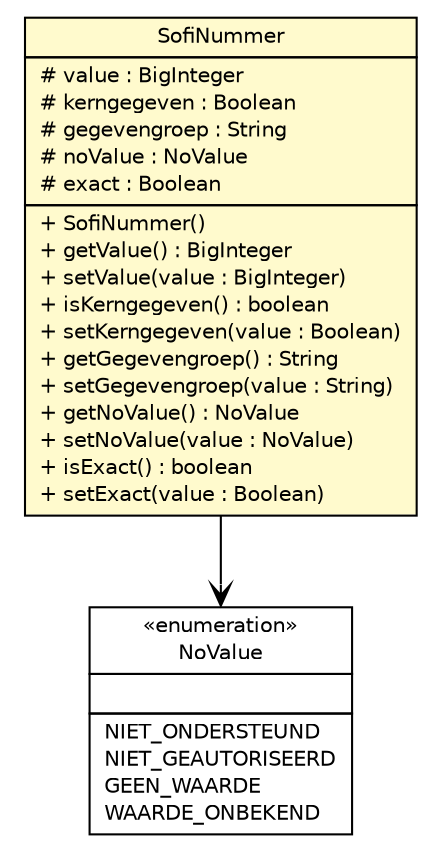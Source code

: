#!/usr/local/bin/dot
#
# Class diagram 
# Generated by UMLGraph version R5_6-24-gf6e263 (http://www.umlgraph.org/)
#

digraph G {
	edge [fontname="Helvetica",fontsize=10,labelfontname="Helvetica",labelfontsize=10];
	node [fontname="Helvetica",fontsize=10,shape=plaintext];
	nodesep=0.25;
	ranksep=0.5;
	// nl.egem.stuf.sector.bg._0204.NNPFund.SofiNummer
	c120304 [label=<<table title="nl.egem.stuf.sector.bg._0204.NNPFund.SofiNummer" border="0" cellborder="1" cellspacing="0" cellpadding="2" port="p" bgcolor="lemonChiffon" href="./NNPFund.SofiNummer.html">
		<tr><td><table border="0" cellspacing="0" cellpadding="1">
<tr><td align="center" balign="center"> SofiNummer </td></tr>
		</table></td></tr>
		<tr><td><table border="0" cellspacing="0" cellpadding="1">
<tr><td align="left" balign="left"> # value : BigInteger </td></tr>
<tr><td align="left" balign="left"> # kerngegeven : Boolean </td></tr>
<tr><td align="left" balign="left"> # gegevengroep : String </td></tr>
<tr><td align="left" balign="left"> # noValue : NoValue </td></tr>
<tr><td align="left" balign="left"> # exact : Boolean </td></tr>
		</table></td></tr>
		<tr><td><table border="0" cellspacing="0" cellpadding="1">
<tr><td align="left" balign="left"> + SofiNummer() </td></tr>
<tr><td align="left" balign="left"> + getValue() : BigInteger </td></tr>
<tr><td align="left" balign="left"> + setValue(value : BigInteger) </td></tr>
<tr><td align="left" balign="left"> + isKerngegeven() : boolean </td></tr>
<tr><td align="left" balign="left"> + setKerngegeven(value : Boolean) </td></tr>
<tr><td align="left" balign="left"> + getGegevengroep() : String </td></tr>
<tr><td align="left" balign="left"> + setGegevengroep(value : String) </td></tr>
<tr><td align="left" balign="left"> + getNoValue() : NoValue </td></tr>
<tr><td align="left" balign="left"> + setNoValue(value : NoValue) </td></tr>
<tr><td align="left" balign="left"> + isExact() : boolean </td></tr>
<tr><td align="left" balign="left"> + setExact(value : Boolean) </td></tr>
		</table></td></tr>
		</table>>, URL="./NNPFund.SofiNummer.html", fontname="Helvetica", fontcolor="black", fontsize=10.0];
	// nl.egem.stuf.stuf0204.NoValue
	c120414 [label=<<table title="nl.egem.stuf.stuf0204.NoValue" border="0" cellborder="1" cellspacing="0" cellpadding="2" port="p" href="../../../stuf0204/NoValue.html">
		<tr><td><table border="0" cellspacing="0" cellpadding="1">
<tr><td align="center" balign="center"> &#171;enumeration&#187; </td></tr>
<tr><td align="center" balign="center"> NoValue </td></tr>
		</table></td></tr>
		<tr><td><table border="0" cellspacing="0" cellpadding="1">
<tr><td align="left" balign="left">  </td></tr>
		</table></td></tr>
		<tr><td><table border="0" cellspacing="0" cellpadding="1">
<tr><td align="left" balign="left"> NIET_ONDERSTEUND </td></tr>
<tr><td align="left" balign="left"> NIET_GEAUTORISEERD </td></tr>
<tr><td align="left" balign="left"> GEEN_WAARDE </td></tr>
<tr><td align="left" balign="left"> WAARDE_ONBEKEND </td></tr>
		</table></td></tr>
		</table>>, URL="../../../stuf0204/NoValue.html", fontname="Helvetica", fontcolor="black", fontsize=10.0];
	// nl.egem.stuf.sector.bg._0204.NNPFund.SofiNummer NAVASSOC nl.egem.stuf.stuf0204.NoValue
	c120304:p -> c120414:p [taillabel="", label="", headlabel="", fontname="Helvetica", fontcolor="black", fontsize=10.0, color="black", arrowhead=open];
}

